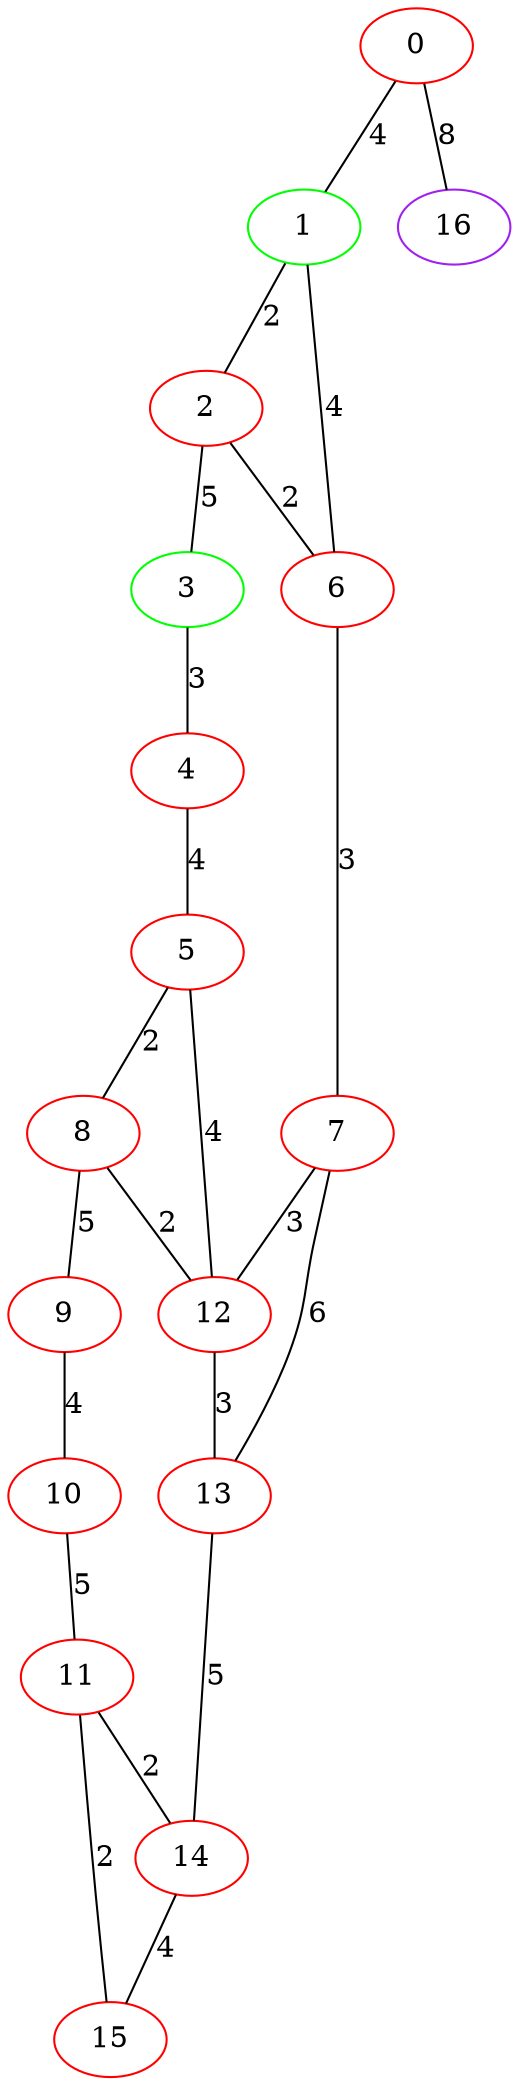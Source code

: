 graph "" {
0 [color=red, weight=1];
1 [color=green, weight=2];
2 [color=red, weight=1];
3 [color=green, weight=2];
4 [color=red, weight=1];
5 [color=red, weight=1];
6 [color=red, weight=1];
7 [color=red, weight=1];
8 [color=red, weight=1];
9 [color=red, weight=1];
10 [color=red, weight=1];
11 [color=red, weight=1];
12 [color=red, weight=1];
13 [color=red, weight=1];
14 [color=red, weight=1];
15 [color=red, weight=1];
16 [color=purple, weight=4];
0 -- 16  [key=0, label=8];
0 -- 1  [key=0, label=4];
1 -- 2  [key=0, label=2];
1 -- 6  [key=0, label=4];
2 -- 3  [key=0, label=5];
2 -- 6  [key=0, label=2];
3 -- 4  [key=0, label=3];
4 -- 5  [key=0, label=4];
5 -- 8  [key=0, label=2];
5 -- 12  [key=0, label=4];
6 -- 7  [key=0, label=3];
7 -- 12  [key=0, label=3];
7 -- 13  [key=0, label=6];
8 -- 9  [key=0, label=5];
8 -- 12  [key=0, label=2];
9 -- 10  [key=0, label=4];
10 -- 11  [key=0, label=5];
11 -- 14  [key=0, label=2];
11 -- 15  [key=0, label=2];
12 -- 13  [key=0, label=3];
13 -- 14  [key=0, label=5];
14 -- 15  [key=0, label=4];
}
